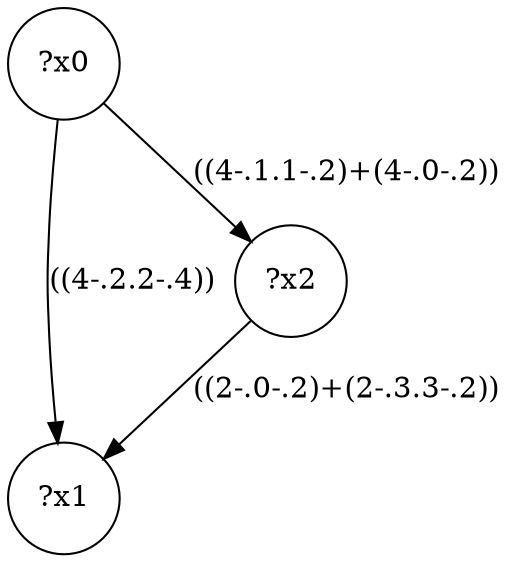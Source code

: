 digraph g {
	x0 [shape=circle, label="?x0"];
	x1 [shape=circle, label="?x1"];
	x0 -> x1 [label="((4-.2.2-.4))"];
	x2 [shape=circle, label="?x2"];
	x0 -> x2 [label="((4-.1.1-.2)+(4-.0-.2))"];
	x2 -> x1 [label="((2-.0-.2)+(2-.3.3-.2))"];
}
